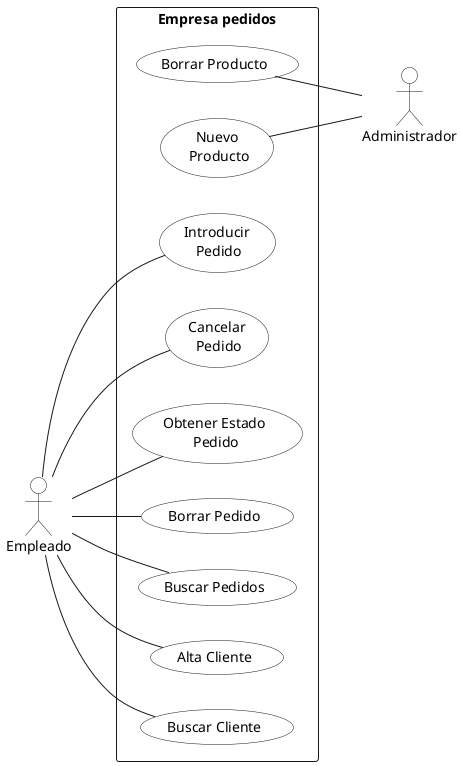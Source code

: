 @startuml

left to right direction
actor Empleado as em #white
actor Administrador as ad #white

rectangle "Empresa pedidos" as ep #white{
(Introducir\n Pedido) #white
(Cancelar\n Pedido) #white
(Obtener Estado\n Pedido) #white
(Borrar Pedido) #white
(Buscar Pedidos) #white
(Introducir\n Pedido) #white
(Alta Cliente) #white
(Buscar Cliente) #white
(Nuevo\n Producto) #white
(Borrar Producto) #white
}

em -down- (Introducir\n Pedido)
em -down- (Cancelar\n Pedido)
em -down- (Obtener Estado\n Pedido)
em -down- (Borrar Pedido)
em -down- (Buscar Pedidos)
em -down- (Alta Cliente)
em -down- (Buscar Cliente)
ad -up- (Nuevo\n Producto)
ad -up- (Borrar Producto)


@enduml